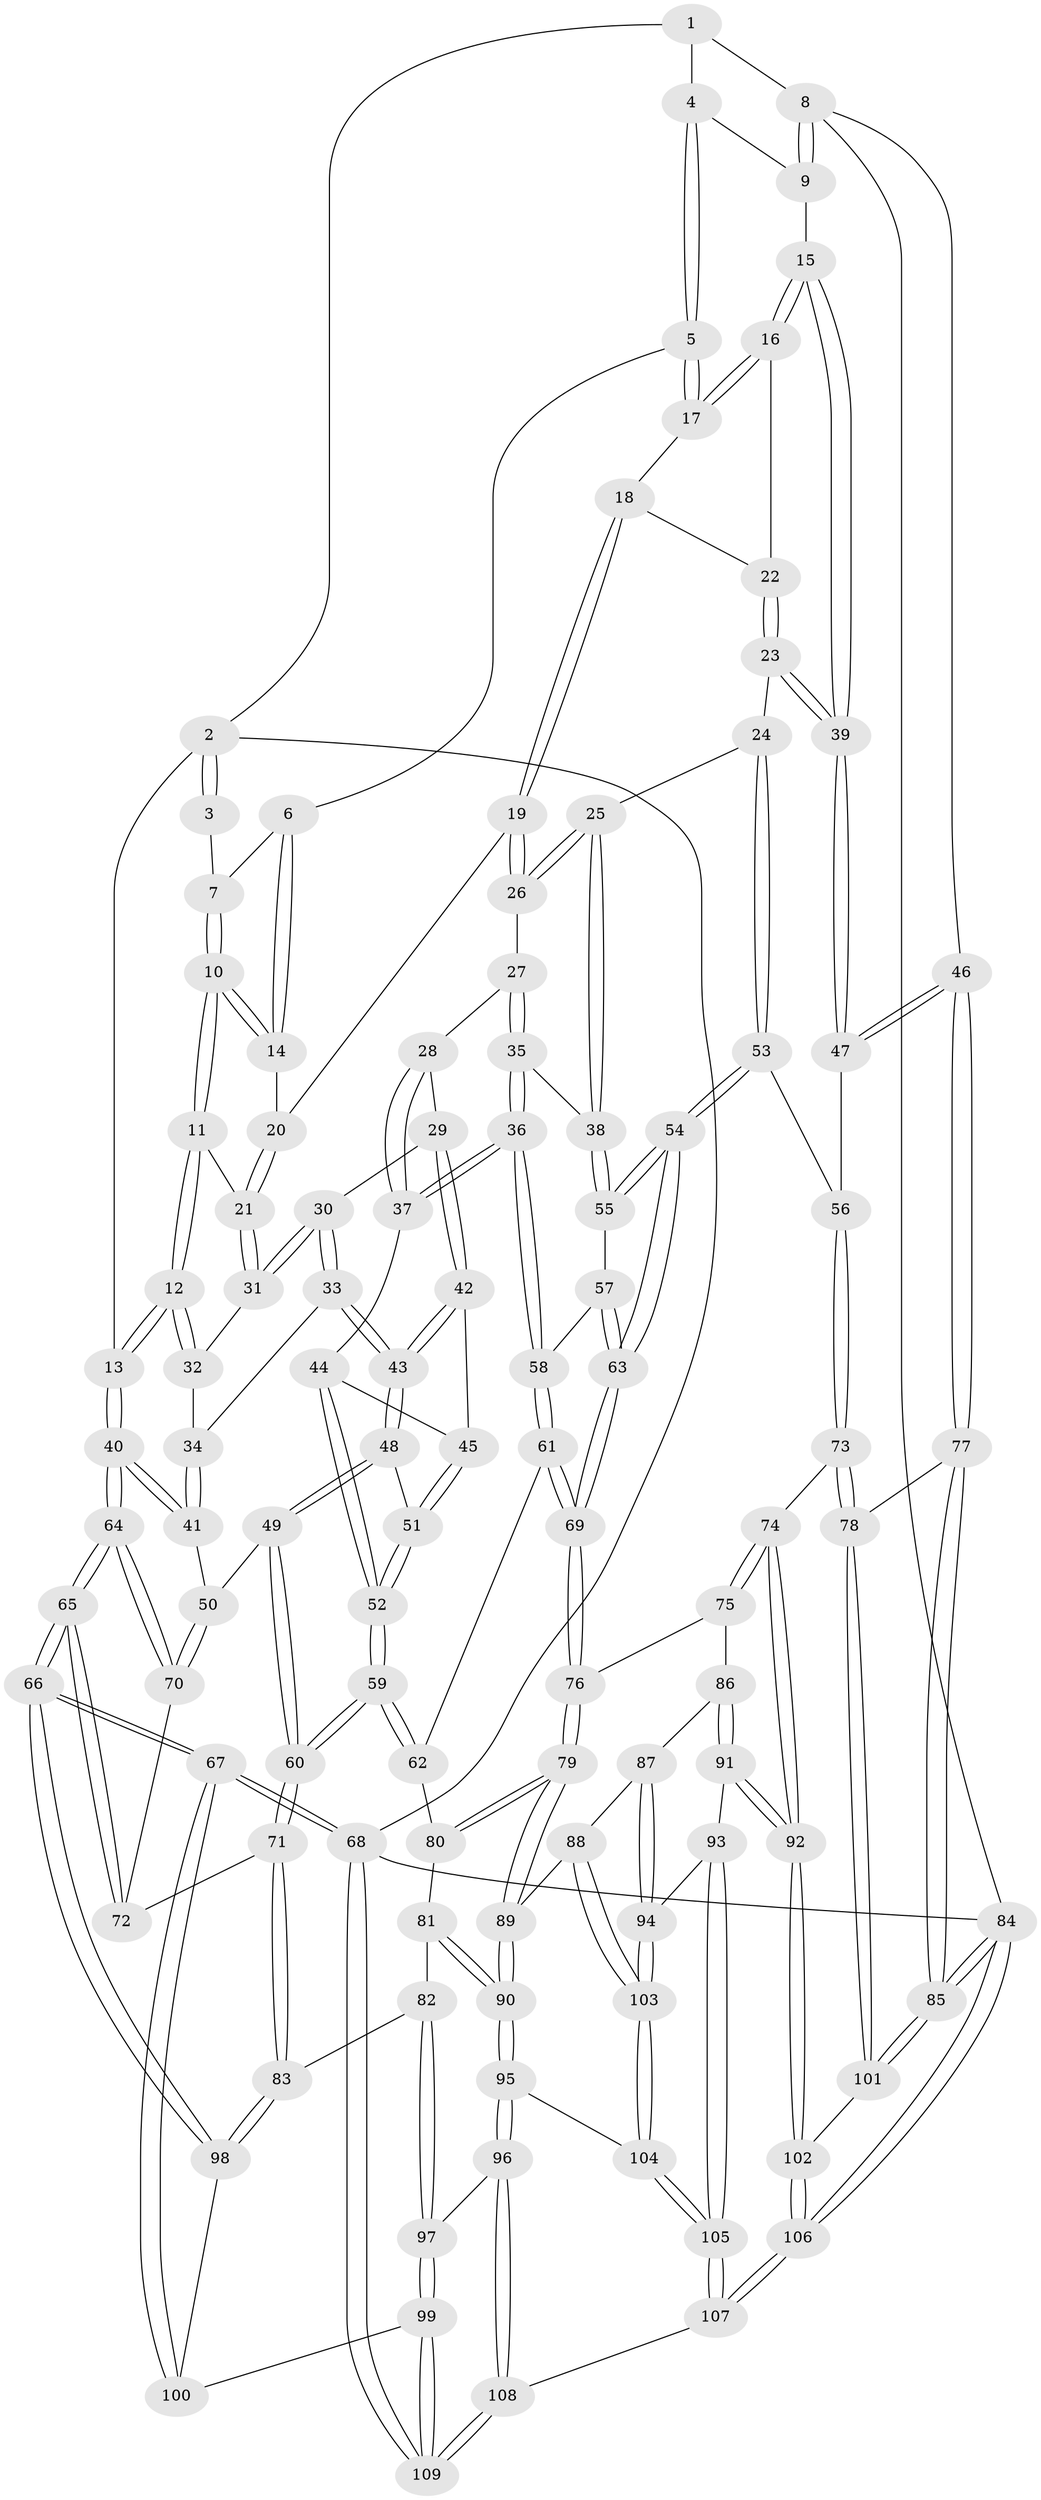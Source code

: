 // coarse degree distribution, {3: 0.7012987012987013, 4: 0.07792207792207792, 6: 0.012987012987012988, 2: 0.1038961038961039, 5: 0.1038961038961039}
// Generated by graph-tools (version 1.1) at 2025/54/03/04/25 22:54:38]
// undirected, 109 vertices, 269 edges
graph export_dot {
  node [color=gray90,style=filled];
  1 [pos="+0.7845038218473667+0"];
  2 [pos="+0+0"];
  3 [pos="+0.31152410244860373+0"];
  4 [pos="+0.7759673880380143+0"];
  5 [pos="+0.668680642852928+0.04212230338839158"];
  6 [pos="+0.45399115839732085+0.04186441758366009"];
  7 [pos="+0.3160671862375474+0"];
  8 [pos="+1+0.21587700017653105"];
  9 [pos="+0.8579854253272234+0.03165957361322115"];
  10 [pos="+0.2606635693626841+0.17613232092251127"];
  11 [pos="+0.24902702267337995+0.2012121994366269"];
  12 [pos="+0+0"];
  13 [pos="+0+0"];
  14 [pos="+0.4695879116412906+0.1267930965045779"];
  15 [pos="+0.8571106894045628+0.2532130361357626"];
  16 [pos="+0.8502564605548497+0.24950262708848975"];
  17 [pos="+0.6602783449470233+0.0971375388145687"];
  18 [pos="+0.5819987763061468+0.19276961213139324"];
  19 [pos="+0.535802265636857+0.2092734791986609"];
  20 [pos="+0.5168828787159676+0.19158492349730383"];
  21 [pos="+0.25126880609278757+0.22135719381849592"];
  22 [pos="+0.6270962274898072+0.2281069192679517"];
  23 [pos="+0.6927675577881834+0.33696873979813946"];
  24 [pos="+0.6526455079267427+0.38072989212437885"];
  25 [pos="+0.6254812568732602+0.37661556364492416"];
  26 [pos="+0.5246054452389115+0.24015220414641864"];
  27 [pos="+0.48478621303518077+0.2870187201680533"];
  28 [pos="+0.4618837333552191+0.29565172839907394"];
  29 [pos="+0.27768375017658486+0.2725247235940905"];
  30 [pos="+0.252050562980528+0.22647014296913462"];
  31 [pos="+0.25118108611033335+0.22416967926948628"];
  32 [pos="+0.1150100596011441+0.27269609447516624"];
  33 [pos="+0.12886041118554986+0.3714503440531517"];
  34 [pos="+0.06758801026004946+0.3379350273755418"];
  35 [pos="+0.523758919360033+0.4079098647140382"];
  36 [pos="+0.4214973166969372+0.4544798741428307"];
  37 [pos="+0.40395316257830166+0.4170858724750715"];
  38 [pos="+0.5451317918517595+0.4184776830550014"];
  39 [pos="+0.8809543667048794+0.29211675360824085"];
  40 [pos="+0+0.3109576759036461"];
  41 [pos="+0+0.3618462441193033"];
  42 [pos="+0.2780300576878291+0.28263387335648565"];
  43 [pos="+0.15278066544659455+0.4111377866160588"];
  44 [pos="+0.307560019690448+0.36626447062909484"];
  45 [pos="+0.28285135471217904+0.3034043848692342"];
  46 [pos="+1+0.38203088693970727"];
  47 [pos="+0.9268927493532563+0.3254354615036687"];
  48 [pos="+0.15389688844880106+0.4235547568805838"];
  49 [pos="+0.1281985481599192+0.4624266588412568"];
  50 [pos="+0.09191343652632503+0.48025369849696764"];
  51 [pos="+0.20263307996212257+0.43000770927341314"];
  52 [pos="+0.2717374424921405+0.4761722166318707"];
  53 [pos="+0.6942224836809928+0.5035888978251115"];
  54 [pos="+0.6081241225324433+0.5357996073953929"];
  55 [pos="+0.5499071841586718+0.4399586912627754"];
  56 [pos="+0.7096037682572862+0.5084236204570033"];
  57 [pos="+0.5014782147996677+0.49443079249005867"];
  58 [pos="+0.4196011036631932+0.4679960830209463"];
  59 [pos="+0.2850389012813586+0.5554313958222185"];
  60 [pos="+0.27245350071990826+0.5637047110304104"];
  61 [pos="+0.39355964373695534+0.5197793800440407"];
  62 [pos="+0.33736045444552026+0.5577011577551635"];
  63 [pos="+0.5625669697663467+0.5886677421004509"];
  64 [pos="+0+0.6424662830058299"];
  65 [pos="+0+0.6821875418718223"];
  66 [pos="+0+0.811713388437548"];
  67 [pos="+0+1"];
  68 [pos="+0+1"];
  69 [pos="+0.5543729926856547+0.6049537719290956"];
  70 [pos="+0.07331142641859849+0.5324490028928844"];
  71 [pos="+0.20044644452584617+0.6490668302199947"];
  72 [pos="+0.16376306320575768+0.6258429345668736"];
  73 [pos="+0.7707869522658146+0.6012666993924446"];
  74 [pos="+0.7118121675766361+0.6987987553948077"];
  75 [pos="+0.5738860065481233+0.6519935072381605"];
  76 [pos="+0.5530636660293491+0.6346377608685502"];
  77 [pos="+1+0.5721728607112532"];
  78 [pos="+1+0.6065084263504226"];
  79 [pos="+0.48179785055314894+0.6828152143974707"];
  80 [pos="+0.3644454783141027+0.59959089434096"];
  81 [pos="+0.3572077016954941+0.7090641842095401"];
  82 [pos="+0.2590136537831924+0.7012011009927455"];
  83 [pos="+0.2002994088474219+0.653560293280347"];
  84 [pos="+1+1"];
  85 [pos="+1+1"];
  86 [pos="+0.5816410768970564+0.7331357658624968"];
  87 [pos="+0.5799308985889357+0.7375887617203654"];
  88 [pos="+0.4975441910134571+0.7787886144965456"];
  89 [pos="+0.45312140189282957+0.7433482734641257"];
  90 [pos="+0.41547915749354847+0.7650777959912919"];
  91 [pos="+0.6566458337932463+0.7981519263105831"];
  92 [pos="+0.7317628191967122+0.7851209698588267"];
  93 [pos="+0.6217787747978181+0.8142995754056485"];
  94 [pos="+0.5610767266362526+0.8105296778318639"];
  95 [pos="+0.3638870123538207+0.8533940552448501"];
  96 [pos="+0.35472241932377013+0.8611430587723281"];
  97 [pos="+0.33024810523273584+0.8648513134332855"];
  98 [pos="+0.1447853609942362+0.7384229537057933"];
  99 [pos="+0.28305772170049454+0.891514667114534"];
  100 [pos="+0.18969106387194512+0.8515820294650714"];
  101 [pos="+0.8608747110003548+0.7811640934218418"];
  102 [pos="+0.785981975817233+0.842346442800253"];
  103 [pos="+0.5410143118203786+0.8188155863964386"];
  104 [pos="+0.5280497174713845+0.8810448134976266"];
  105 [pos="+0.5925759082121533+1"];
  106 [pos="+0.8131616962625626+1"];
  107 [pos="+0.6398366164057869+1"];
  108 [pos="+0.5864161944685486+1"];
  109 [pos="+0.20073113513054813+1"];
  1 -- 2;
  1 -- 4;
  1 -- 8;
  2 -- 3;
  2 -- 3;
  2 -- 13;
  2 -- 68;
  3 -- 7;
  4 -- 5;
  4 -- 5;
  4 -- 9;
  5 -- 6;
  5 -- 17;
  5 -- 17;
  6 -- 7;
  6 -- 14;
  6 -- 14;
  7 -- 10;
  7 -- 10;
  8 -- 9;
  8 -- 9;
  8 -- 46;
  8 -- 84;
  9 -- 15;
  10 -- 11;
  10 -- 11;
  10 -- 14;
  10 -- 14;
  11 -- 12;
  11 -- 12;
  11 -- 21;
  12 -- 13;
  12 -- 13;
  12 -- 32;
  12 -- 32;
  13 -- 40;
  13 -- 40;
  14 -- 20;
  15 -- 16;
  15 -- 16;
  15 -- 39;
  15 -- 39;
  16 -- 17;
  16 -- 17;
  16 -- 22;
  17 -- 18;
  18 -- 19;
  18 -- 19;
  18 -- 22;
  19 -- 20;
  19 -- 26;
  19 -- 26;
  20 -- 21;
  20 -- 21;
  21 -- 31;
  21 -- 31;
  22 -- 23;
  22 -- 23;
  23 -- 24;
  23 -- 39;
  23 -- 39;
  24 -- 25;
  24 -- 53;
  24 -- 53;
  25 -- 26;
  25 -- 26;
  25 -- 38;
  25 -- 38;
  26 -- 27;
  27 -- 28;
  27 -- 35;
  27 -- 35;
  28 -- 29;
  28 -- 37;
  28 -- 37;
  29 -- 30;
  29 -- 42;
  29 -- 42;
  30 -- 31;
  30 -- 31;
  30 -- 33;
  30 -- 33;
  31 -- 32;
  32 -- 34;
  33 -- 34;
  33 -- 43;
  33 -- 43;
  34 -- 41;
  34 -- 41;
  35 -- 36;
  35 -- 36;
  35 -- 38;
  36 -- 37;
  36 -- 37;
  36 -- 58;
  36 -- 58;
  37 -- 44;
  38 -- 55;
  38 -- 55;
  39 -- 47;
  39 -- 47;
  40 -- 41;
  40 -- 41;
  40 -- 64;
  40 -- 64;
  41 -- 50;
  42 -- 43;
  42 -- 43;
  42 -- 45;
  43 -- 48;
  43 -- 48;
  44 -- 45;
  44 -- 52;
  44 -- 52;
  45 -- 51;
  45 -- 51;
  46 -- 47;
  46 -- 47;
  46 -- 77;
  46 -- 77;
  47 -- 56;
  48 -- 49;
  48 -- 49;
  48 -- 51;
  49 -- 50;
  49 -- 60;
  49 -- 60;
  50 -- 70;
  50 -- 70;
  51 -- 52;
  51 -- 52;
  52 -- 59;
  52 -- 59;
  53 -- 54;
  53 -- 54;
  53 -- 56;
  54 -- 55;
  54 -- 55;
  54 -- 63;
  54 -- 63;
  55 -- 57;
  56 -- 73;
  56 -- 73;
  57 -- 58;
  57 -- 63;
  57 -- 63;
  58 -- 61;
  58 -- 61;
  59 -- 60;
  59 -- 60;
  59 -- 62;
  59 -- 62;
  60 -- 71;
  60 -- 71;
  61 -- 62;
  61 -- 69;
  61 -- 69;
  62 -- 80;
  63 -- 69;
  63 -- 69;
  64 -- 65;
  64 -- 65;
  64 -- 70;
  64 -- 70;
  65 -- 66;
  65 -- 66;
  65 -- 72;
  65 -- 72;
  66 -- 67;
  66 -- 67;
  66 -- 98;
  66 -- 98;
  67 -- 68;
  67 -- 68;
  67 -- 100;
  67 -- 100;
  68 -- 109;
  68 -- 109;
  68 -- 84;
  69 -- 76;
  69 -- 76;
  70 -- 72;
  71 -- 72;
  71 -- 83;
  71 -- 83;
  73 -- 74;
  73 -- 78;
  73 -- 78;
  74 -- 75;
  74 -- 75;
  74 -- 92;
  74 -- 92;
  75 -- 76;
  75 -- 86;
  76 -- 79;
  76 -- 79;
  77 -- 78;
  77 -- 85;
  77 -- 85;
  78 -- 101;
  78 -- 101;
  79 -- 80;
  79 -- 80;
  79 -- 89;
  79 -- 89;
  80 -- 81;
  81 -- 82;
  81 -- 90;
  81 -- 90;
  82 -- 83;
  82 -- 97;
  82 -- 97;
  83 -- 98;
  83 -- 98;
  84 -- 85;
  84 -- 85;
  84 -- 106;
  84 -- 106;
  85 -- 101;
  85 -- 101;
  86 -- 87;
  86 -- 91;
  86 -- 91;
  87 -- 88;
  87 -- 94;
  87 -- 94;
  88 -- 89;
  88 -- 103;
  88 -- 103;
  89 -- 90;
  89 -- 90;
  90 -- 95;
  90 -- 95;
  91 -- 92;
  91 -- 92;
  91 -- 93;
  92 -- 102;
  92 -- 102;
  93 -- 94;
  93 -- 105;
  93 -- 105;
  94 -- 103;
  94 -- 103;
  95 -- 96;
  95 -- 96;
  95 -- 104;
  96 -- 97;
  96 -- 108;
  96 -- 108;
  97 -- 99;
  97 -- 99;
  98 -- 100;
  99 -- 100;
  99 -- 109;
  99 -- 109;
  101 -- 102;
  102 -- 106;
  102 -- 106;
  103 -- 104;
  103 -- 104;
  104 -- 105;
  104 -- 105;
  105 -- 107;
  105 -- 107;
  106 -- 107;
  106 -- 107;
  107 -- 108;
  108 -- 109;
  108 -- 109;
}
